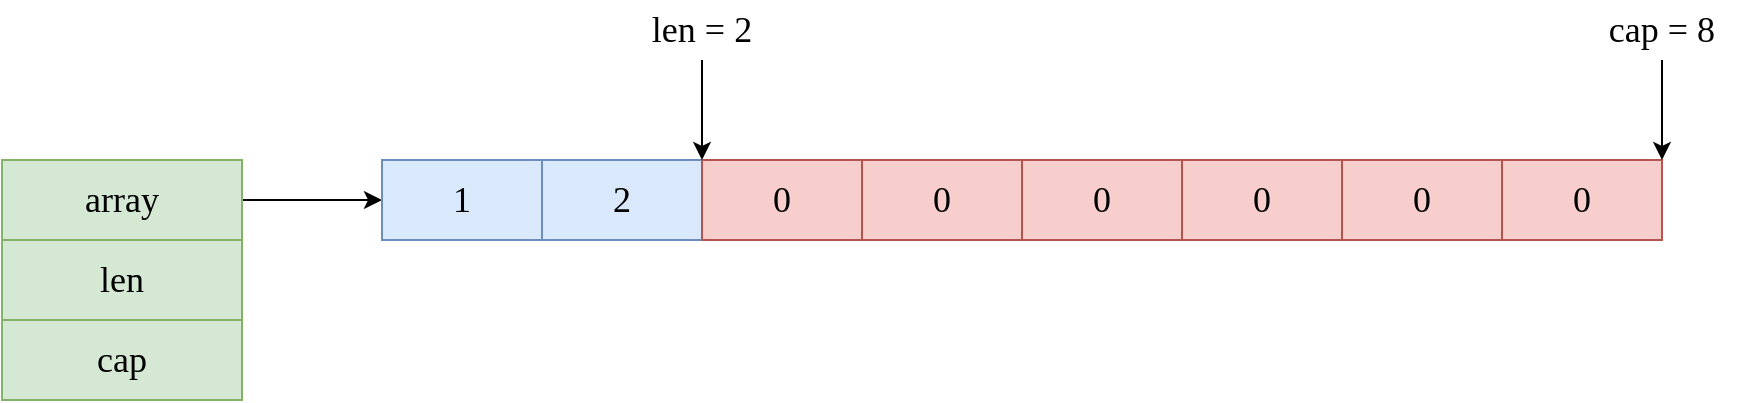 <mxfile version="20.2.3" type="device"><diagram id="OdsR_RKCBWE-uiLVq-Ob" name="第 1 页"><mxGraphModel dx="1102" dy="852" grid="1" gridSize="10" guides="1" tooltips="1" connect="1" arrows="1" fold="1" page="1" pageScale="1" pageWidth="827" pageHeight="1169" math="0" shadow="0"><root><mxCell id="0"/><mxCell id="1" parent="0"/><mxCell id="-QDBUm0QfQ0vGbTNRD6h-1" value="" style="edgeStyle=orthogonalEdgeStyle;rounded=0;orthogonalLoop=1;jettySize=auto;html=1;fontFamily=Comic Sans MS;fontSize=18;" edge="1" parent="1" source="-QDBUm0QfQ0vGbTNRD6h-2" target="-QDBUm0QfQ0vGbTNRD6h-5"><mxGeometry relative="1" as="geometry"/></mxCell><mxCell id="-QDBUm0QfQ0vGbTNRD6h-2" value="array" style="rounded=0;whiteSpace=wrap;html=1;fontSize=18;fontFamily=Comic Sans MS;fillColor=#d5e8d4;strokeColor=#82b366;" vertex="1" parent="1"><mxGeometry x="210" y="200" width="120" height="40" as="geometry"/></mxCell><mxCell id="-QDBUm0QfQ0vGbTNRD6h-3" value="len" style="rounded=0;whiteSpace=wrap;html=1;fontSize=18;fontFamily=Comic Sans MS;fillColor=#d5e8d4;strokeColor=#82b366;" vertex="1" parent="1"><mxGeometry x="210" y="240" width="120" height="40" as="geometry"/></mxCell><mxCell id="-QDBUm0QfQ0vGbTNRD6h-4" value="cap" style="rounded=0;whiteSpace=wrap;html=1;fontSize=18;fontFamily=Comic Sans MS;fillColor=#d5e8d4;strokeColor=#82b366;" vertex="1" parent="1"><mxGeometry x="210" y="280" width="120" height="40" as="geometry"/></mxCell><mxCell id="-QDBUm0QfQ0vGbTNRD6h-5" value="1" style="rounded=0;whiteSpace=wrap;html=1;fontFamily=Comic Sans MS;fontSize=18;fillColor=#dae8fc;strokeColor=#6c8ebf;" vertex="1" parent="1"><mxGeometry x="400" y="200" width="80" height="40" as="geometry"/></mxCell><mxCell id="-QDBUm0QfQ0vGbTNRD6h-6" value="2" style="rounded=0;whiteSpace=wrap;html=1;fontFamily=Comic Sans MS;fontSize=18;fillColor=#dae8fc;strokeColor=#6c8ebf;" vertex="1" parent="1"><mxGeometry x="480" y="200" width="80" height="40" as="geometry"/></mxCell><mxCell id="-QDBUm0QfQ0vGbTNRD6h-7" value="0" style="rounded=0;whiteSpace=wrap;html=1;fontFamily=Comic Sans MS;fontSize=18;fillColor=#f8cecc;strokeColor=#b85450;" vertex="1" parent="1"><mxGeometry x="560" y="200" width="80" height="40" as="geometry"/></mxCell><mxCell id="-QDBUm0QfQ0vGbTNRD6h-8" value="0" style="rounded=0;whiteSpace=wrap;html=1;fontFamily=Comic Sans MS;fontSize=18;fillColor=#f8cecc;strokeColor=#b85450;" vertex="1" parent="1"><mxGeometry x="640" y="200" width="80" height="40" as="geometry"/></mxCell><mxCell id="-QDBUm0QfQ0vGbTNRD6h-9" value="0" style="rounded=0;whiteSpace=wrap;html=1;fontFamily=Comic Sans MS;fontSize=18;fillColor=#f8cecc;strokeColor=#b85450;" vertex="1" parent="1"><mxGeometry x="720" y="200" width="80" height="40" as="geometry"/></mxCell><mxCell id="-QDBUm0QfQ0vGbTNRD6h-10" value="0" style="rounded=0;whiteSpace=wrap;html=1;fontFamily=Comic Sans MS;fontSize=18;fillColor=#f8cecc;strokeColor=#b85450;" vertex="1" parent="1"><mxGeometry x="800" y="200" width="80" height="40" as="geometry"/></mxCell><mxCell id="-QDBUm0QfQ0vGbTNRD6h-11" value="0" style="rounded=0;whiteSpace=wrap;html=1;fontFamily=Comic Sans MS;fontSize=18;fillColor=#f8cecc;strokeColor=#b85450;" vertex="1" parent="1"><mxGeometry x="880" y="200" width="80" height="40" as="geometry"/></mxCell><mxCell id="-QDBUm0QfQ0vGbTNRD6h-12" value="0" style="rounded=0;whiteSpace=wrap;html=1;fontFamily=Comic Sans MS;fontSize=18;fillColor=#f8cecc;strokeColor=#b85450;" vertex="1" parent="1"><mxGeometry x="960" y="200" width="80" height="40" as="geometry"/></mxCell><mxCell id="-QDBUm0QfQ0vGbTNRD6h-15" value="" style="edgeStyle=orthogonalEdgeStyle;rounded=0;orthogonalLoop=1;jettySize=auto;html=1;fontFamily=Comic Sans MS;fontSize=18;entryX=1;entryY=0;entryDx=0;entryDy=0;" edge="1" parent="1" source="-QDBUm0QfQ0vGbTNRD6h-13" target="-QDBUm0QfQ0vGbTNRD6h-6"><mxGeometry relative="1" as="geometry"/></mxCell><mxCell id="-QDBUm0QfQ0vGbTNRD6h-13" value="len = 2" style="text;html=1;strokeColor=none;fillColor=none;align=center;verticalAlign=middle;whiteSpace=wrap;rounded=0;fontFamily=Comic Sans MS;fontSize=18;" vertex="1" parent="1"><mxGeometry x="530" y="120" width="60" height="30" as="geometry"/></mxCell><mxCell id="-QDBUm0QfQ0vGbTNRD6h-18" value="" style="edgeStyle=orthogonalEdgeStyle;rounded=0;orthogonalLoop=1;jettySize=auto;html=1;fontFamily=Comic Sans MS;fontSize=18;entryX=1;entryY=0;entryDx=0;entryDy=0;" edge="1" parent="1" source="-QDBUm0QfQ0vGbTNRD6h-14" target="-QDBUm0QfQ0vGbTNRD6h-12"><mxGeometry relative="1" as="geometry"/></mxCell><mxCell id="-QDBUm0QfQ0vGbTNRD6h-14" value="cap = 8" style="text;html=1;strokeColor=none;fillColor=none;align=center;verticalAlign=middle;whiteSpace=wrap;rounded=0;fontFamily=Comic Sans MS;fontSize=18;" vertex="1" parent="1"><mxGeometry x="1000" y="120" width="80" height="30" as="geometry"/></mxCell></root></mxGraphModel></diagram></mxfile>